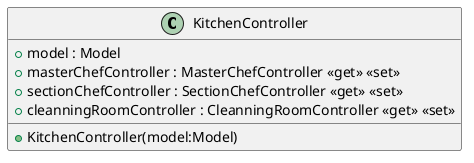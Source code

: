 @startuml
class KitchenController {
    + model : Model
    + masterChefController : MasterChefController <<get>> <<set>>
    + sectionChefController : SectionChefController <<get>> <<set>>
    + cleanningRoomController : CleanningRoomController <<get>> <<set>>
    + KitchenController(model:Model)
}
@enduml
